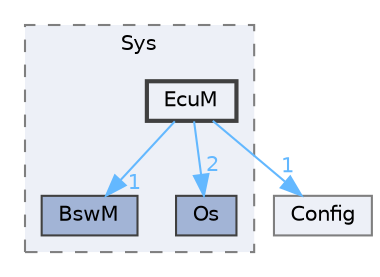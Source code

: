 digraph "Project/avProj/Bsw/Sys/EcuM"
{
 // LATEX_PDF_SIZE
  bgcolor="transparent";
  edge [fontname=Helvetica,fontsize=10,labelfontname=Helvetica,labelfontsize=10];
  node [fontname=Helvetica,fontsize=10,shape=box,height=0.2,width=0.4];
  compound=true
  subgraph clusterdir_fd0ab24e3b84143c7c077472e7d1b05b {
    graph [ bgcolor="#edf0f7", pencolor="grey50", label="Sys", fontname=Helvetica,fontsize=10 style="filled,dashed", URL="dir_fd0ab24e3b84143c7c077472e7d1b05b.html",tooltip=""]
  dir_b3aff506b6d326fa5d8ee1e8536d40e8 [label="BswM", fillcolor="#a2b4d6", color="grey25", style="filled", URL="dir_b3aff506b6d326fa5d8ee1e8536d40e8.html",tooltip=""];
  dir_de49f48c3688ab919e50786b39258ee2 [label="Os", fillcolor="#a2b4d6", color="grey25", style="filled", URL="dir_de49f48c3688ab919e50786b39258ee2.html",tooltip=""];
  dir_280f6e55534f206097e2dbf1132d2e8e [label="EcuM", fillcolor="#edf0f7", color="grey25", style="filled,bold", URL="dir_280f6e55534f206097e2dbf1132d2e8e.html",tooltip=""];
  }
  dir_6372c9833482547caa045621d154f9b9 [label="Config", fillcolor="#edf0f7", color="grey50", style="filled", URL="dir_6372c9833482547caa045621d154f9b9.html",tooltip=""];
  dir_280f6e55534f206097e2dbf1132d2e8e->dir_6372c9833482547caa045621d154f9b9 [headlabel="1", labeldistance=1.5 headhref="dir_000040_000024.html" color="steelblue1" fontcolor="steelblue1"];
  dir_280f6e55534f206097e2dbf1132d2e8e->dir_b3aff506b6d326fa5d8ee1e8536d40e8 [headlabel="1", labeldistance=1.5 headhref="dir_000040_000013.html" color="steelblue1" fontcolor="steelblue1"];
  dir_280f6e55534f206097e2dbf1132d2e8e->dir_de49f48c3688ab919e50786b39258ee2 [headlabel="2", labeldistance=1.5 headhref="dir_000040_000074.html" color="steelblue1" fontcolor="steelblue1"];
}
